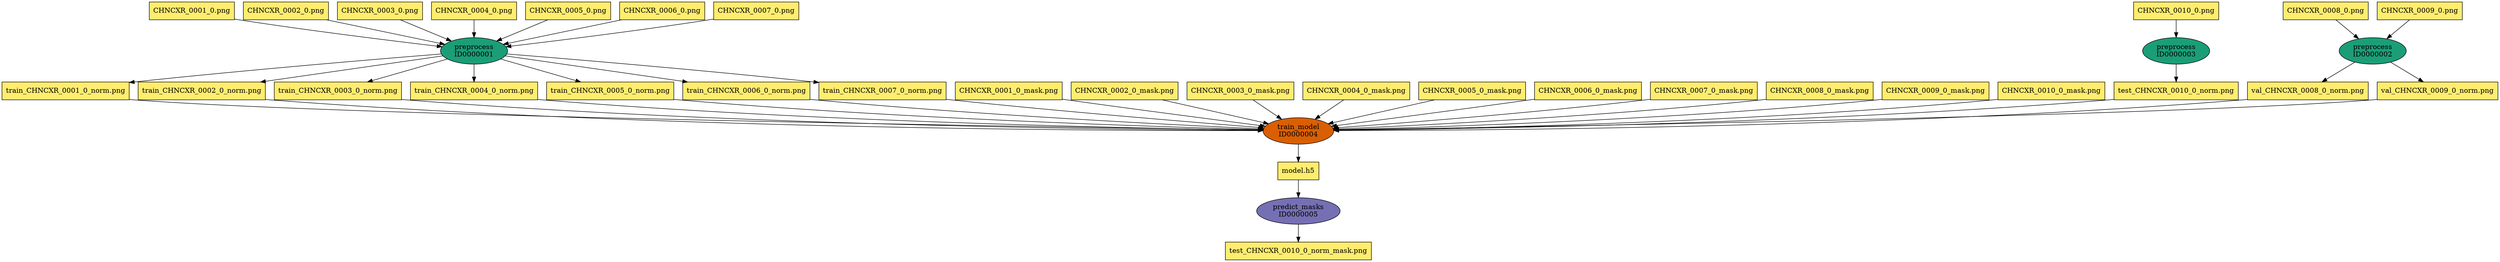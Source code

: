 digraph dag {
    ratio=fill
    node [style=filled,color="#444444",fillcolor="#ffed6f"]
    edge [arrowhead=normal,arrowsize=1.0]

    "CHNCXR_0001_0.png" [shape=rect,color="#000000",fillcolor="#ffed6f",label="CHNCXR_0001_0.png"]
    "CHNCXR_0001_0_mask.png" [shape=rect,color="#000000",fillcolor="#ffed6f",label="CHNCXR_0001_0_mask.png"]
    "CHNCXR_0002_0.png" [shape=rect,color="#000000",fillcolor="#ffed6f",label="CHNCXR_0002_0.png"]
    "CHNCXR_0002_0_mask.png" [shape=rect,color="#000000",fillcolor="#ffed6f",label="CHNCXR_0002_0_mask.png"]
    "CHNCXR_0003_0.png" [shape=rect,color="#000000",fillcolor="#ffed6f",label="CHNCXR_0003_0.png"]
    "CHNCXR_0003_0_mask.png" [shape=rect,color="#000000",fillcolor="#ffed6f",label="CHNCXR_0003_0_mask.png"]
    "CHNCXR_0004_0.png" [shape=rect,color="#000000",fillcolor="#ffed6f",label="CHNCXR_0004_0.png"]
    "CHNCXR_0004_0_mask.png" [shape=rect,color="#000000",fillcolor="#ffed6f",label="CHNCXR_0004_0_mask.png"]
    "CHNCXR_0005_0.png" [shape=rect,color="#000000",fillcolor="#ffed6f",label="CHNCXR_0005_0.png"]
    "CHNCXR_0005_0_mask.png" [shape=rect,color="#000000",fillcolor="#ffed6f",label="CHNCXR_0005_0_mask.png"]
    "CHNCXR_0006_0.png" [shape=rect,color="#000000",fillcolor="#ffed6f",label="CHNCXR_0006_0.png"]
    "CHNCXR_0006_0_mask.png" [shape=rect,color="#000000",fillcolor="#ffed6f",label="CHNCXR_0006_0_mask.png"]
    "CHNCXR_0007_0.png" [shape=rect,color="#000000",fillcolor="#ffed6f",label="CHNCXR_0007_0.png"]
    "CHNCXR_0007_0_mask.png" [shape=rect,color="#000000",fillcolor="#ffed6f",label="CHNCXR_0007_0_mask.png"]
    "CHNCXR_0008_0.png" [shape=rect,color="#000000",fillcolor="#ffed6f",label="CHNCXR_0008_0.png"]
    "CHNCXR_0008_0_mask.png" [shape=rect,color="#000000",fillcolor="#ffed6f",label="CHNCXR_0008_0_mask.png"]
    "CHNCXR_0009_0.png" [shape=rect,color="#000000",fillcolor="#ffed6f",label="CHNCXR_0009_0.png"]
    "CHNCXR_0009_0_mask.png" [shape=rect,color="#000000",fillcolor="#ffed6f",label="CHNCXR_0009_0_mask.png"]
    "CHNCXR_0010_0.png" [shape=rect,color="#000000",fillcolor="#ffed6f",label="CHNCXR_0010_0.png"]
    "CHNCXR_0010_0_mask.png" [shape=rect,color="#000000",fillcolor="#ffed6f",label="CHNCXR_0010_0_mask.png"]
    "ID0000001" [shape=ellipse,color="#000000",fillcolor="#1b9e77",label="preprocess\nID0000001"]
    "ID0000002" [shape=ellipse,color="#000000",fillcolor="#1b9e77",label="preprocess\nID0000002"]
    "ID0000003" [shape=ellipse,color="#000000",fillcolor="#1b9e77",label="preprocess\nID0000003"]
    "ID0000004" [shape=ellipse,color="#000000",fillcolor="#d95f02",label="train_model\nID0000004"]
    "ID0000005" [shape=ellipse,color="#000000",fillcolor="#7570b3",label="predict_masks\nID0000005"]
    "model.h5" [shape=rect,color="#000000",fillcolor="#ffed6f",label="model.h5"]
    "test_CHNCXR_0010_0_norm.png" [shape=rect,color="#000000",fillcolor="#ffed6f",label="test_CHNCXR_0010_0_norm.png"]
    "test_CHNCXR_0010_0_norm_mask.png" [shape=rect,color="#000000",fillcolor="#ffed6f",label="test_CHNCXR_0010_0_norm_mask.png"]
    "train_CHNCXR_0001_0_norm.png" [shape=rect,color="#000000",fillcolor="#ffed6f",label="train_CHNCXR_0001_0_norm.png"]
    "train_CHNCXR_0002_0_norm.png" [shape=rect,color="#000000",fillcolor="#ffed6f",label="train_CHNCXR_0002_0_norm.png"]
    "train_CHNCXR_0003_0_norm.png" [shape=rect,color="#000000",fillcolor="#ffed6f",label="train_CHNCXR_0003_0_norm.png"]
    "train_CHNCXR_0004_0_norm.png" [shape=rect,color="#000000",fillcolor="#ffed6f",label="train_CHNCXR_0004_0_norm.png"]
    "train_CHNCXR_0005_0_norm.png" [shape=rect,color="#000000",fillcolor="#ffed6f",label="train_CHNCXR_0005_0_norm.png"]
    "train_CHNCXR_0006_0_norm.png" [shape=rect,color="#000000",fillcolor="#ffed6f",label="train_CHNCXR_0006_0_norm.png"]
    "train_CHNCXR_0007_0_norm.png" [shape=rect,color="#000000",fillcolor="#ffed6f",label="train_CHNCXR_0007_0_norm.png"]
    "val_CHNCXR_0008_0_norm.png" [shape=rect,color="#000000",fillcolor="#ffed6f",label="val_CHNCXR_0008_0_norm.png"]
    "val_CHNCXR_0009_0_norm.png" [shape=rect,color="#000000",fillcolor="#ffed6f",label="val_CHNCXR_0009_0_norm.png"]
    "CHNCXR_0001_0.png" -> "ID0000001" [color="#000000"]
    "CHNCXR_0001_0_mask.png" -> "ID0000004" [color="#000000"]
    "CHNCXR_0002_0.png" -> "ID0000001" [color="#000000"]
    "CHNCXR_0002_0_mask.png" -> "ID0000004" [color="#000000"]
    "CHNCXR_0003_0.png" -> "ID0000001" [color="#000000"]
    "CHNCXR_0003_0_mask.png" -> "ID0000004" [color="#000000"]
    "CHNCXR_0004_0.png" -> "ID0000001" [color="#000000"]
    "CHNCXR_0004_0_mask.png" -> "ID0000004" [color="#000000"]
    "CHNCXR_0005_0.png" -> "ID0000001" [color="#000000"]
    "CHNCXR_0005_0_mask.png" -> "ID0000004" [color="#000000"]
    "CHNCXR_0006_0.png" -> "ID0000001" [color="#000000"]
    "CHNCXR_0006_0_mask.png" -> "ID0000004" [color="#000000"]
    "CHNCXR_0007_0.png" -> "ID0000001" [color="#000000"]
    "CHNCXR_0007_0_mask.png" -> "ID0000004" [color="#000000"]
    "CHNCXR_0008_0.png" -> "ID0000002" [color="#000000"]
    "CHNCXR_0008_0_mask.png" -> "ID0000004" [color="#000000"]
    "CHNCXR_0009_0.png" -> "ID0000002" [color="#000000"]
    "CHNCXR_0009_0_mask.png" -> "ID0000004" [color="#000000"]
    "CHNCXR_0010_0.png" -> "ID0000003" [color="#000000"]
    "CHNCXR_0010_0_mask.png" -> "ID0000004" [color="#000000"]
    "ID0000001" -> "train_CHNCXR_0004_0_norm.png" [color="#000000"]
    "ID0000001" -> "train_CHNCXR_0005_0_norm.png" [color="#000000"]
    "ID0000001" -> "train_CHNCXR_0007_0_norm.png" [color="#000000"]
    "ID0000001" -> "train_CHNCXR_0002_0_norm.png" [color="#000000"]
    "ID0000001" -> "train_CHNCXR_0001_0_norm.png" [color="#000000"]
    "ID0000001" -> "train_CHNCXR_0006_0_norm.png" [color="#000000"]
    "ID0000001" -> "train_CHNCXR_0003_0_norm.png" [color="#000000"]
    "ID0000002" -> "val_CHNCXR_0008_0_norm.png" [color="#000000"]
    "ID0000002" -> "val_CHNCXR_0009_0_norm.png" [color="#000000"]
    "ID0000003" -> "test_CHNCXR_0010_0_norm.png" [color="#000000"]
    "ID0000004" -> "model.h5" [color="#000000"]
    "ID0000005" -> "test_CHNCXR_0010_0_norm_mask.png" [color="#000000"]
    "model.h5" -> "ID0000005" [color="#000000"]
    "test_CHNCXR_0010_0_norm.png" -> "ID0000004" [color="#000000"]
    "train_CHNCXR_0001_0_norm.png" -> "ID0000004" [color="#000000"]
    "train_CHNCXR_0002_0_norm.png" -> "ID0000004" [color="#000000"]
    "train_CHNCXR_0003_0_norm.png" -> "ID0000004" [color="#000000"]
    "train_CHNCXR_0004_0_norm.png" -> "ID0000004" [color="#000000"]
    "train_CHNCXR_0005_0_norm.png" -> "ID0000004" [color="#000000"]
    "train_CHNCXR_0006_0_norm.png" -> "ID0000004" [color="#000000"]
    "train_CHNCXR_0007_0_norm.png" -> "ID0000004" [color="#000000"]
    "val_CHNCXR_0008_0_norm.png" -> "ID0000004" [color="#000000"]
    "val_CHNCXR_0009_0_norm.png" -> "ID0000004" [color="#000000"]
}
